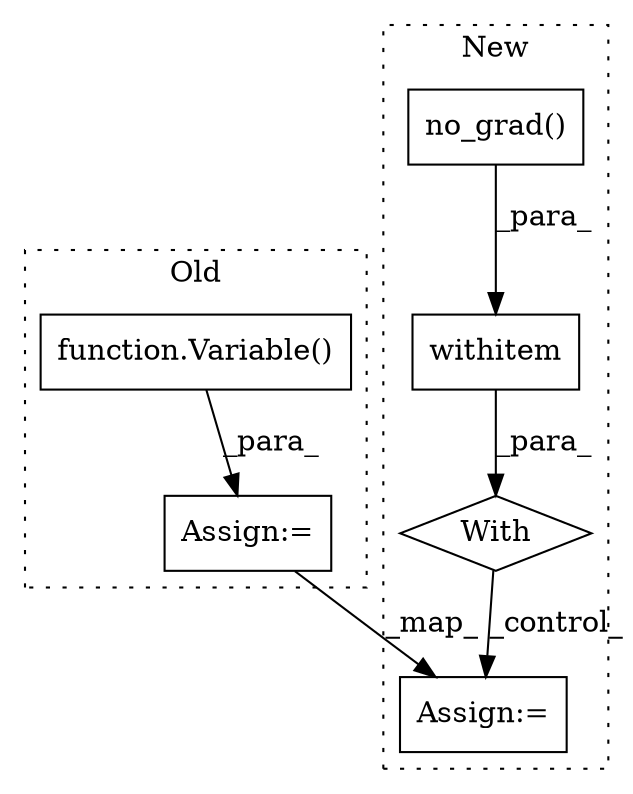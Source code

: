 digraph G {
subgraph cluster0 {
1 [label="function.Variable()" a="75" s="7792,7930" l="30,16" shape="box"];
5 [label="Assign:=" a="68" s="7765" l="3" shape="box"];
label = "Old";
style="dotted";
}
subgraph cluster1 {
2 [label="no_grad()" a="75" s="7778" l="15" shape="box"];
3 [label="With" a="39" s="7773,7783" l="5,32" shape="diamond"];
4 [label="withitem" a="49" s="7778" l="5" shape="box"];
6 [label="Assign:=" a="68" s="7821" l="3" shape="box"];
label = "New";
style="dotted";
}
1 -> 5 [label="_para_"];
2 -> 4 [label="_para_"];
3 -> 6 [label="_control_"];
4 -> 3 [label="_para_"];
5 -> 6 [label="_map_"];
}
